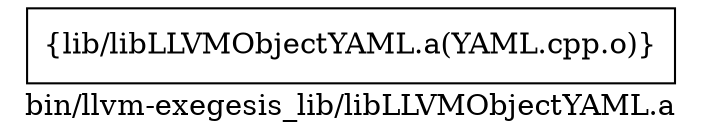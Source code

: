 digraph "bin/llvm-exegesis_lib/libLLVMObjectYAML.a" {
	label="bin/llvm-exegesis_lib/libLLVMObjectYAML.a";
	rankdir=LR;

	Node0x55b45cbb8548 [shape=record,shape=box,group=0,label="{lib/libLLVMObjectYAML.a(YAML.cpp.o)}"];
}
